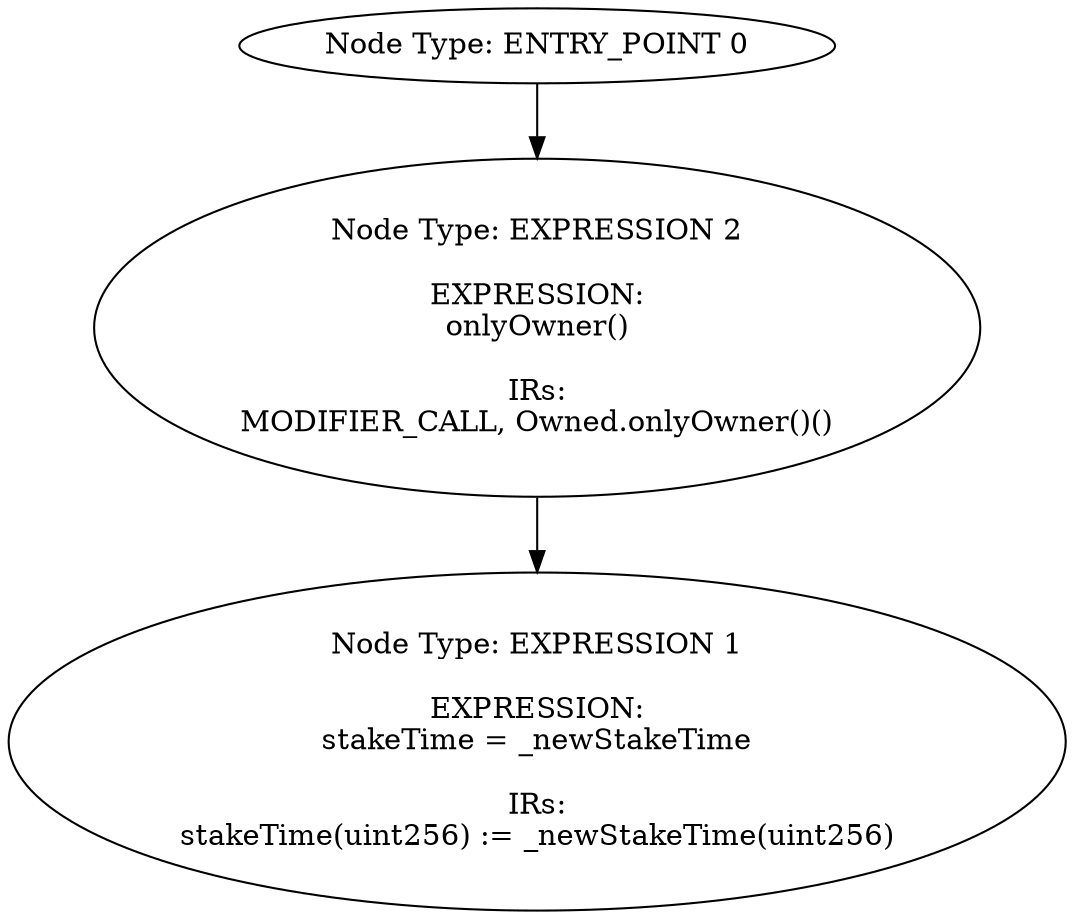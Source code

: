 digraph{
0[label="Node Type: ENTRY_POINT 0
"];
0->2;
1[label="Node Type: EXPRESSION 1

EXPRESSION:
stakeTime = _newStakeTime

IRs:
stakeTime(uint256) := _newStakeTime(uint256)"];
2[label="Node Type: EXPRESSION 2

EXPRESSION:
onlyOwner()

IRs:
MODIFIER_CALL, Owned.onlyOwner()()"];
2->1;
}
